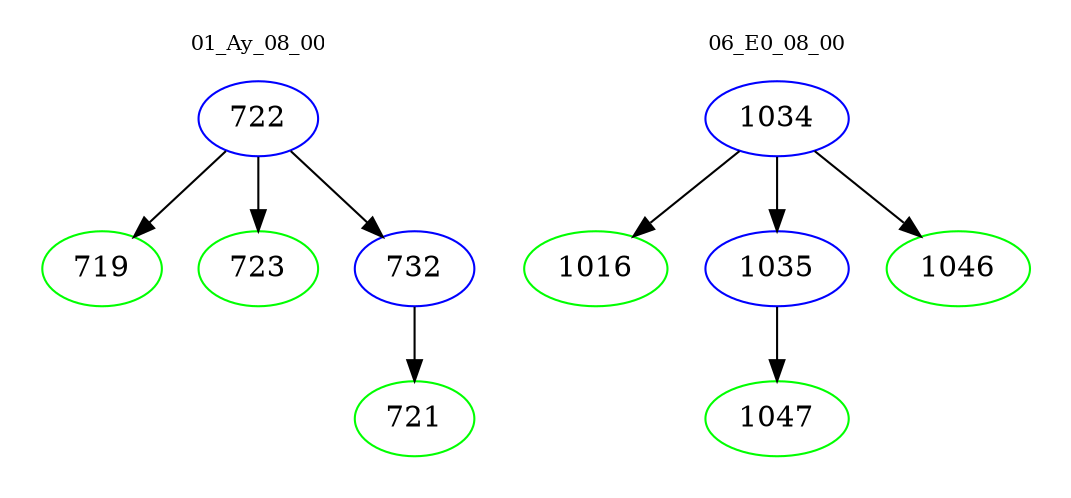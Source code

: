 digraph{
subgraph cluster_0 {
color = white
label = "01_Ay_08_00";
fontsize=10;
T0_722 [label="722", color="blue"]
T0_722 -> T0_719 [color="black"]
T0_719 [label="719", color="green"]
T0_722 -> T0_723 [color="black"]
T0_723 [label="723", color="green"]
T0_722 -> T0_732 [color="black"]
T0_732 [label="732", color="blue"]
T0_732 -> T0_721 [color="black"]
T0_721 [label="721", color="green"]
}
subgraph cluster_1 {
color = white
label = "06_E0_08_00";
fontsize=10;
T1_1034 [label="1034", color="blue"]
T1_1034 -> T1_1016 [color="black"]
T1_1016 [label="1016", color="green"]
T1_1034 -> T1_1035 [color="black"]
T1_1035 [label="1035", color="blue"]
T1_1035 -> T1_1047 [color="black"]
T1_1047 [label="1047", color="green"]
T1_1034 -> T1_1046 [color="black"]
T1_1046 [label="1046", color="green"]
}
}
